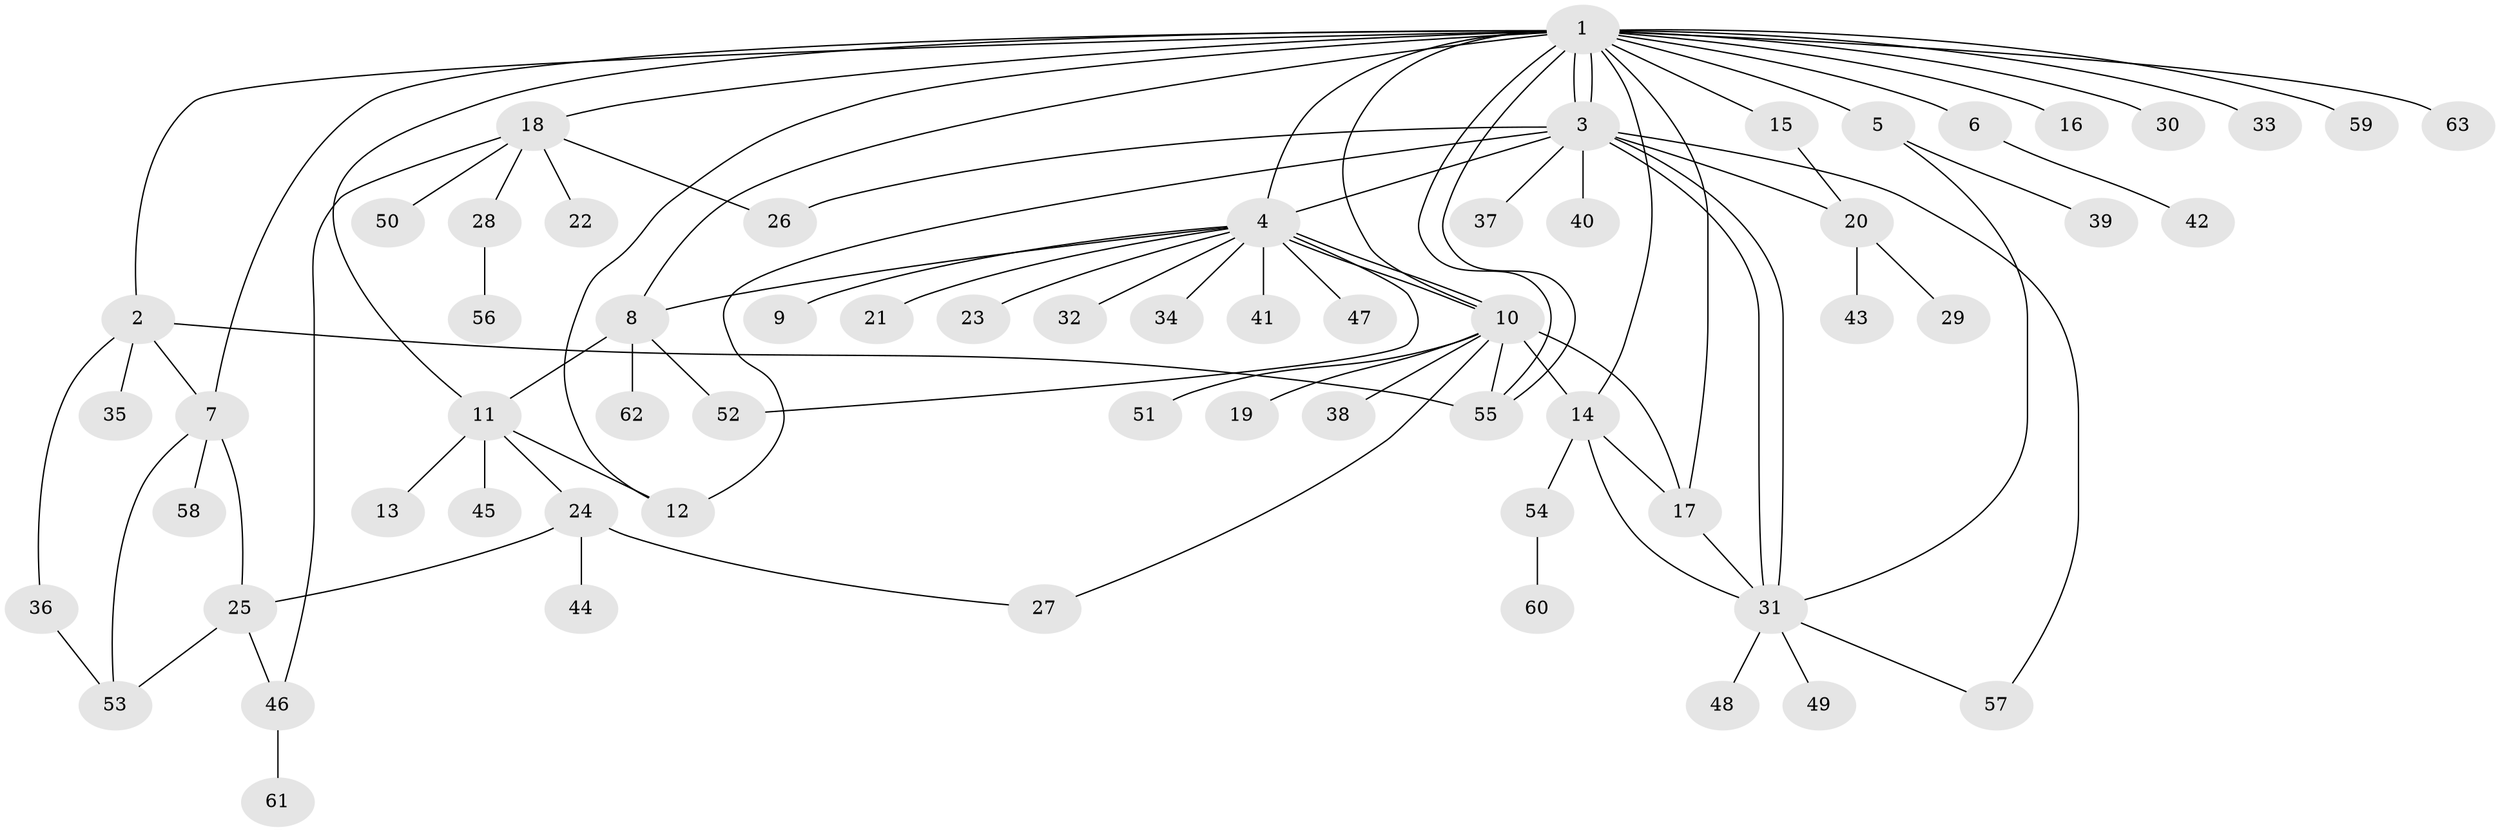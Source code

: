 // coarse degree distribution, {19: 0.021739130434782608, 6: 0.06521739130434782, 9: 0.043478260869565216, 12: 0.021739130434782608, 2: 0.08695652173913043, 1: 0.6086956521739131, 8: 0.021739130434782608, 3: 0.06521739130434782, 4: 0.06521739130434782}
// Generated by graph-tools (version 1.1) at 2025/51/02/27/25 19:51:54]
// undirected, 63 vertices, 90 edges
graph export_dot {
graph [start="1"]
  node [color=gray90,style=filled];
  1;
  2;
  3;
  4;
  5;
  6;
  7;
  8;
  9;
  10;
  11;
  12;
  13;
  14;
  15;
  16;
  17;
  18;
  19;
  20;
  21;
  22;
  23;
  24;
  25;
  26;
  27;
  28;
  29;
  30;
  31;
  32;
  33;
  34;
  35;
  36;
  37;
  38;
  39;
  40;
  41;
  42;
  43;
  44;
  45;
  46;
  47;
  48;
  49;
  50;
  51;
  52;
  53;
  54;
  55;
  56;
  57;
  58;
  59;
  60;
  61;
  62;
  63;
  1 -- 2;
  1 -- 3;
  1 -- 3;
  1 -- 4;
  1 -- 5;
  1 -- 6;
  1 -- 7;
  1 -- 8;
  1 -- 10;
  1 -- 11;
  1 -- 12;
  1 -- 14;
  1 -- 15;
  1 -- 16;
  1 -- 17;
  1 -- 18;
  1 -- 30;
  1 -- 33;
  1 -- 55;
  1 -- 55;
  1 -- 59;
  1 -- 63;
  2 -- 7;
  2 -- 35;
  2 -- 36;
  2 -- 55;
  3 -- 4;
  3 -- 12;
  3 -- 20;
  3 -- 26;
  3 -- 31;
  3 -- 31;
  3 -- 37;
  3 -- 40;
  3 -- 57;
  4 -- 8;
  4 -- 9;
  4 -- 10;
  4 -- 10;
  4 -- 21;
  4 -- 23;
  4 -- 32;
  4 -- 34;
  4 -- 41;
  4 -- 47;
  4 -- 52;
  5 -- 31;
  5 -- 39;
  6 -- 42;
  7 -- 25;
  7 -- 53;
  7 -- 58;
  8 -- 11;
  8 -- 52;
  8 -- 62;
  10 -- 14;
  10 -- 17;
  10 -- 19;
  10 -- 27;
  10 -- 38;
  10 -- 51;
  10 -- 55;
  11 -- 12;
  11 -- 13;
  11 -- 24;
  11 -- 45;
  14 -- 17;
  14 -- 31;
  14 -- 54;
  15 -- 20;
  17 -- 31;
  18 -- 22;
  18 -- 26;
  18 -- 28;
  18 -- 46;
  18 -- 50;
  20 -- 29;
  20 -- 43;
  24 -- 25;
  24 -- 27;
  24 -- 44;
  25 -- 46;
  25 -- 53;
  28 -- 56;
  31 -- 48;
  31 -- 49;
  31 -- 57;
  36 -- 53;
  46 -- 61;
  54 -- 60;
}
